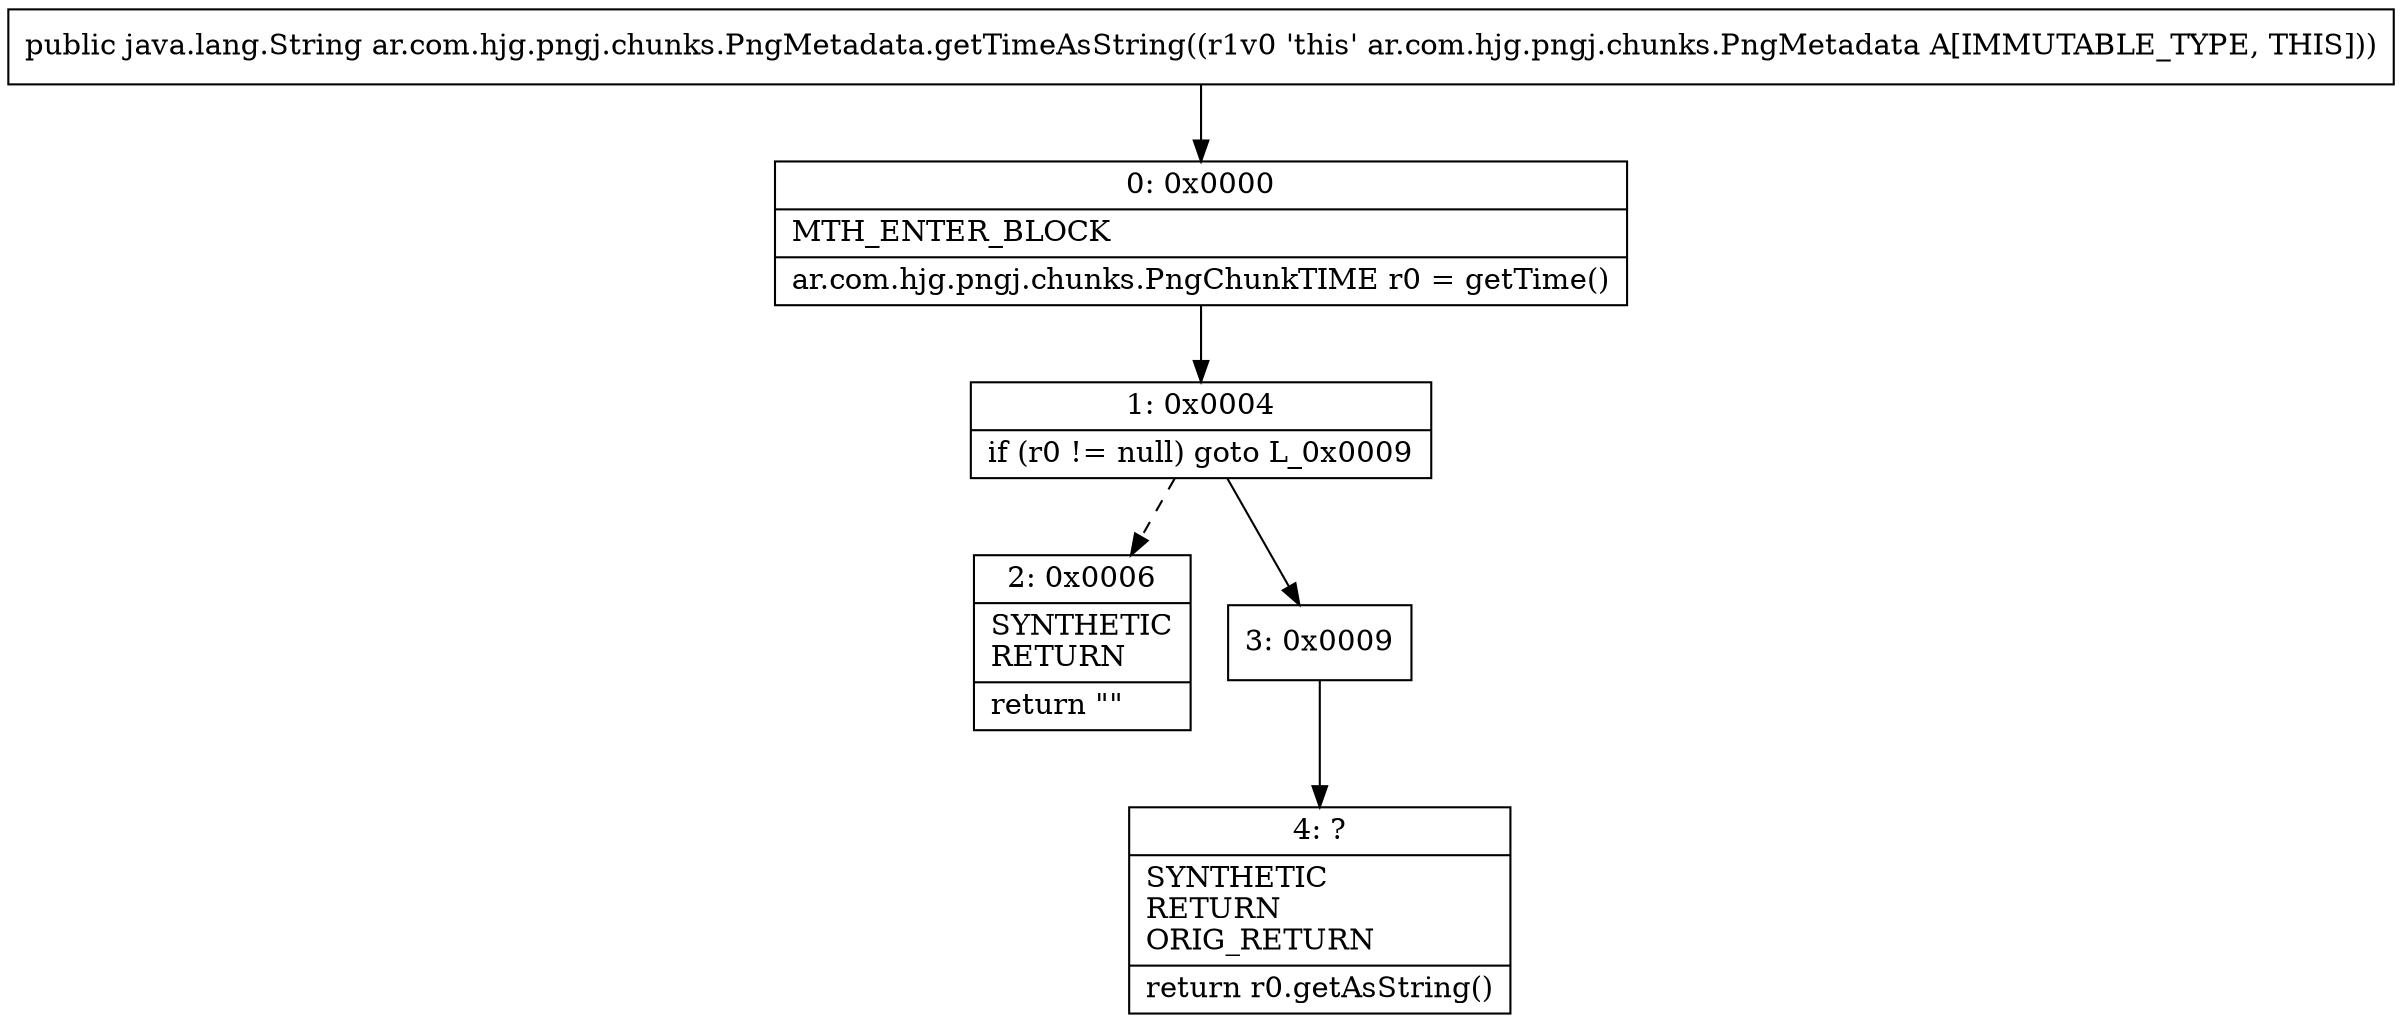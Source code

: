 digraph "CFG forar.com.hjg.pngj.chunks.PngMetadata.getTimeAsString()Ljava\/lang\/String;" {
Node_0 [shape=record,label="{0\:\ 0x0000|MTH_ENTER_BLOCK\l|ar.com.hjg.pngj.chunks.PngChunkTIME r0 = getTime()\l}"];
Node_1 [shape=record,label="{1\:\ 0x0004|if (r0 != null) goto L_0x0009\l}"];
Node_2 [shape=record,label="{2\:\ 0x0006|SYNTHETIC\lRETURN\l|return \"\"\l}"];
Node_3 [shape=record,label="{3\:\ 0x0009}"];
Node_4 [shape=record,label="{4\:\ ?|SYNTHETIC\lRETURN\lORIG_RETURN\l|return r0.getAsString()\l}"];
MethodNode[shape=record,label="{public java.lang.String ar.com.hjg.pngj.chunks.PngMetadata.getTimeAsString((r1v0 'this' ar.com.hjg.pngj.chunks.PngMetadata A[IMMUTABLE_TYPE, THIS])) }"];
MethodNode -> Node_0;
Node_0 -> Node_1;
Node_1 -> Node_2[style=dashed];
Node_1 -> Node_3;
Node_3 -> Node_4;
}

